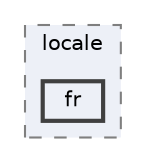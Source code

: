 digraph "C:/Users/LukeMabie/documents/Development/Password_Saver_Using_Django-master/venv/Lib/site-packages/django/conf/locale/fr"
{
 // LATEX_PDF_SIZE
  bgcolor="transparent";
  edge [fontname=Helvetica,fontsize=10,labelfontname=Helvetica,labelfontsize=10];
  node [fontname=Helvetica,fontsize=10,shape=box,height=0.2,width=0.4];
  compound=true
  subgraph clusterdir_6ae4708f427b9ff73e5313b131df1071 {
    graph [ bgcolor="#edf0f7", pencolor="grey50", label="locale", fontname=Helvetica,fontsize=10 style="filled,dashed", URL="dir_6ae4708f427b9ff73e5313b131df1071.html",tooltip=""]
  dir_bbe560535c1b4bff6021aa2f66c53f5f [label="fr", fillcolor="#edf0f7", color="grey25", style="filled,bold", URL="dir_bbe560535c1b4bff6021aa2f66c53f5f.html",tooltip=""];
  }
}
